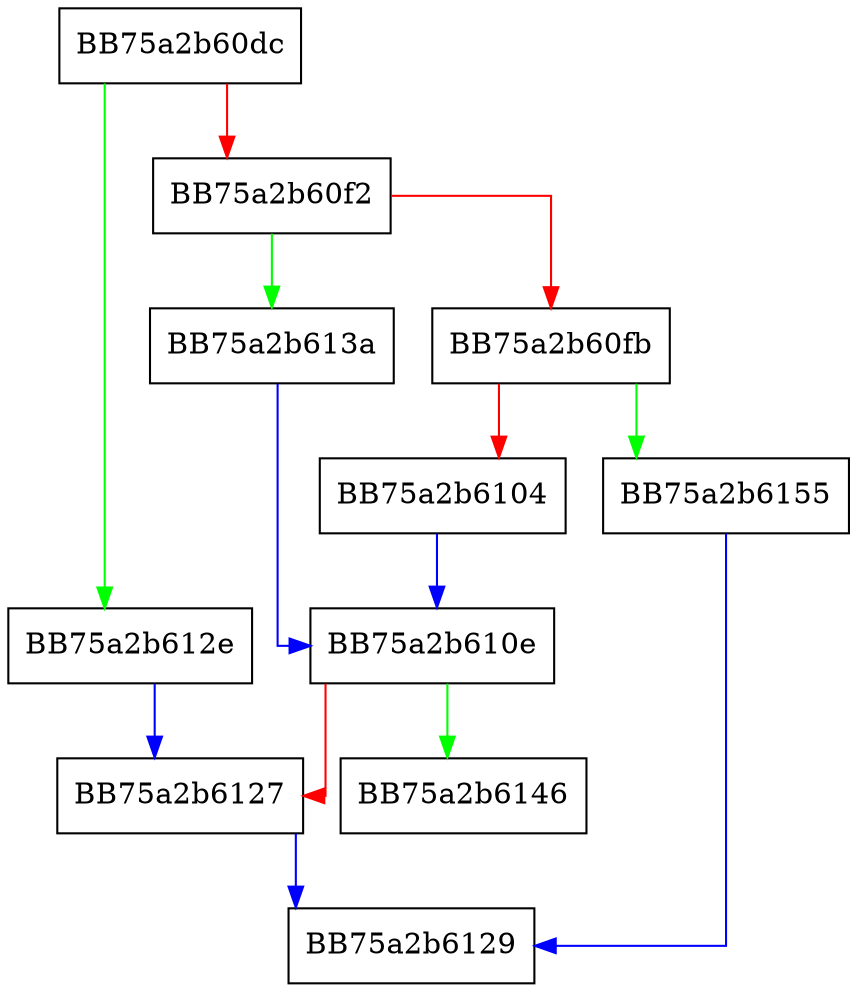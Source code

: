 digraph WriteChar {
  node [shape="box"];
  graph [splines=ortho];
  BB75a2b60dc -> BB75a2b612e [color="green"];
  BB75a2b60dc -> BB75a2b60f2 [color="red"];
  BB75a2b60f2 -> BB75a2b613a [color="green"];
  BB75a2b60f2 -> BB75a2b60fb [color="red"];
  BB75a2b60fb -> BB75a2b6155 [color="green"];
  BB75a2b60fb -> BB75a2b6104 [color="red"];
  BB75a2b6104 -> BB75a2b610e [color="blue"];
  BB75a2b610e -> BB75a2b6146 [color="green"];
  BB75a2b610e -> BB75a2b6127 [color="red"];
  BB75a2b6127 -> BB75a2b6129 [color="blue"];
  BB75a2b612e -> BB75a2b6127 [color="blue"];
  BB75a2b613a -> BB75a2b610e [color="blue"];
  BB75a2b6155 -> BB75a2b6129 [color="blue"];
}